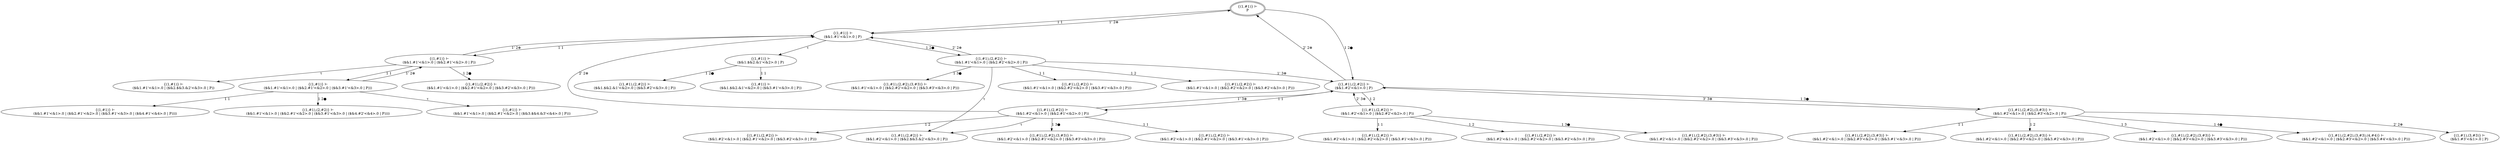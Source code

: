 digraph {
    s0 [peripheries=2,label="{(1,#1)} ⊢
P"]
    s1 [label="{(1,#1)} ⊢
($&1.#1'<&1>.0 | P)"]
    s2 [label="{(1,#1),(2,#2)} ⊢
($&1.#2'<&1>.0 | P)"]
    s3 [label="{(1,#1)} ⊢
($&1.#1'<&1>.0 | ($&2.#1'<&2>.0 | P))"]
    s4 [label="{(1,#1),(2,#2)} ⊢
($&1.#1'<&1>.0 | ($&2.#2'<&2>.0 | P))"]
    s5 [label="{(1,#1)} ⊢
($&1.$&2.&1'<&2>.0 | P)"]
    s6 [label="{(1,#1),(2,#2)} ⊢
($&1.#2'<&1>.0 | ($&2.#1'<&2>.0 | P))"]
    s7 [label="{(1,#1),(2,#2)} ⊢
($&1.#2'<&1>.0 | ($&2.#2'<&2>.0 | P))"]
    s8 [label="{(1,#1),(2,#2),(3,#3)} ⊢
($&1.#2'<&1>.0 | ($&2.#3'<&2>.0 | P))"]
    s9 [label="{(1,#1)} ⊢
($&1.#1'<&1>.0 | ($&2.#1'<&2>.0 | ($&3.#1'<&3>.0 | P)))"]
    s10 [label="{(1,#1),(2,#2)} ⊢
($&1.#1'<&1>.0 | ($&2.#1'<&2>.0 | ($&3.#2'<&3>.0 | P)))"]
    s11 [label="{(1,#1)} ⊢
($&1.#1'<&1>.0 | ($&2.$&3.&2'<&3>.0 | P))"]
    s12 [label="{(1,#1),(2,#2)} ⊢
($&1.#1'<&1>.0 | ($&2.#2'<&2>.0 | ($&3.#1'<&3>.0 | P)))"]
    s13 [label="{(1,#1),(2,#2)} ⊢
($&1.#1'<&1>.0 | ($&2.#2'<&2>.0 | ($&3.#2'<&3>.0 | P)))"]
    s14 [label="{(1,#1),(2,#2),(3,#3)} ⊢
($&1.#1'<&1>.0 | ($&2.#2'<&2>.0 | ($&3.#3'<&3>.0 | P)))"]
    s15 [label="{(1,#1),(2,#2)} ⊢
($&1.#2'<&1>.0 | ($&2.$&3.&2'<&3>.0 | P))"]
    s16 [label="{(1,#1)} ⊢
($&1.$&2.&1'<&2>.0 | ($&3.#1'<&3>.0 | P))"]
    s17 [label="{(1,#1),(2,#2)} ⊢
($&1.$&2.&1'<&2>.0 | ($&3.#2'<&3>.0 | P))"]
    s18 [label="{(1,#1),(2,#2)} ⊢
($&1.#2'<&1>.0 | ($&2.#1'<&2>.0 | ($&3.#1'<&3>.0 | P)))"]
    s19 [label="{(1,#1),(2,#2)} ⊢
($&1.#2'<&1>.0 | ($&2.#1'<&2>.0 | ($&3.#2'<&3>.0 | P)))"]
    s20 [label="{(1,#1),(2,#2),(3,#3)} ⊢
($&1.#2'<&1>.0 | ($&2.#1'<&2>.0 | ($&3.#3'<&3>.0 | P)))"]
    s21 [label="{(1,#1),(2,#2)} ⊢
($&1.#2'<&1>.0 | ($&2.#2'<&2>.0 | ($&3.#1'<&3>.0 | P)))"]
    s22 [label="{(1,#1),(2,#2)} ⊢
($&1.#2'<&1>.0 | ($&2.#2'<&2>.0 | ($&3.#2'<&3>.0 | P)))"]
    s23 [label="{(1,#1),(2,#2),(3,#3)} ⊢
($&1.#2'<&1>.0 | ($&2.#2'<&2>.0 | ($&3.#3'<&3>.0 | P)))"]
    s24 [label="{(1,#1),(3,#3)} ⊢
($&1.#3'<&1>.0 | P)"]
    s25 [label="{(1,#1),(2,#2),(3,#3)} ⊢
($&1.#2'<&1>.0 | ($&2.#3'<&2>.0 | ($&3.#1'<&3>.0 | P)))"]
    s26 [label="{(1,#1),(2,#2),(3,#3)} ⊢
($&1.#2'<&1>.0 | ($&2.#3'<&2>.0 | ($&3.#2'<&3>.0 | P)))"]
    s27 [label="{(1,#1),(2,#2),(3,#3)} ⊢
($&1.#2'<&1>.0 | ($&2.#3'<&2>.0 | ($&3.#3'<&3>.0 | P)))"]
    s28 [label="{(1,#1),(2,#2),(3,#3),(4,#4)} ⊢
($&1.#2'<&1>.0 | ($&2.#3'<&2>.0 | ($&3.#4'<&3>.0 | P)))"]
    s29 [label="{(1,#1)} ⊢
($&1.#1'<&1>.0 | ($&2.#1'<&2>.0 | ($&3.#1'<&3>.0 | ($&4.#1'<&4>.0 | P))))"]
    s30 [label="{(1,#1),(2,#2)} ⊢
($&1.#1'<&1>.0 | ($&2.#1'<&2>.0 | ($&3.#1'<&3>.0 | ($&4.#2'<&4>.0 | P))))"]
    s31 [label="{(1,#1)} ⊢
($&1.#1'<&1>.0 | ($&2.#1'<&2>.0 | ($&3.$&4.&3'<&4>.0 | P)))"]

    s0 -> s1 [label="1 1"]
    s0 -> s2 [label="1 2●"]
    s1 -> s0 [label="1' 2⊛"]
    s1 -> s3 [label="1 1"]
    s1 -> s4 [label="1 2●"]
    s1 -> s5 [label="τ"]
    s2 -> s0 [label="2' 2⊛"]
    s2 -> s6 [label="1 1"]
    s2 -> s7 [label="1 2"]
    s2 -> s8 [label="1 3●"]
    s3 -> s1 [label="1' 2⊛"]
    s3 -> s9 [label="1 1"]
    s3 -> s10 [label="1 2●"]
    s3 -> s11 [label="τ"]
    s4 -> s2 [label="1' 3⊛"]
    s4 -> s1 [label="2' 2⊛"]
    s4 -> s12 [label="1 1"]
    s4 -> s13 [label="1 2"]
    s4 -> s14 [label="1 3●"]
    s4 -> s15 [label="τ"]
    s5 -> s16 [label="1 1"]
    s5 -> s17 [label="1 2●"]
    s6 -> s1 [label="2' 2⊛"]
    s6 -> s2 [label="1' 3⊛"]
    s6 -> s18 [label="1 1"]
    s6 -> s19 [label="1 2"]
    s6 -> s20 [label="1 3●"]
    s6 -> s15 [label="τ"]
    s7 -> s2 [label="2' 3⊛"]
    s7 -> s21 [label="1 1"]
    s7 -> s22 [label="1 2"]
    s7 -> s23 [label="1 3●"]
    s8 -> s24 [label="2' 2⊛"]
    s8 -> s2 [label="3' 3⊛"]
    s8 -> s25 [label="1 1"]
    s8 -> s26 [label="1 2"]
    s8 -> s27 [label="1 3"]
    s8 -> s28 [label="1 4●"]
    s9 -> s3 [label="1' 2⊛"]
    s9 -> s29 [label="1 1"]
    s9 -> s30 [label="1 2●"]
    s9 -> s31 [label="τ"]
}
